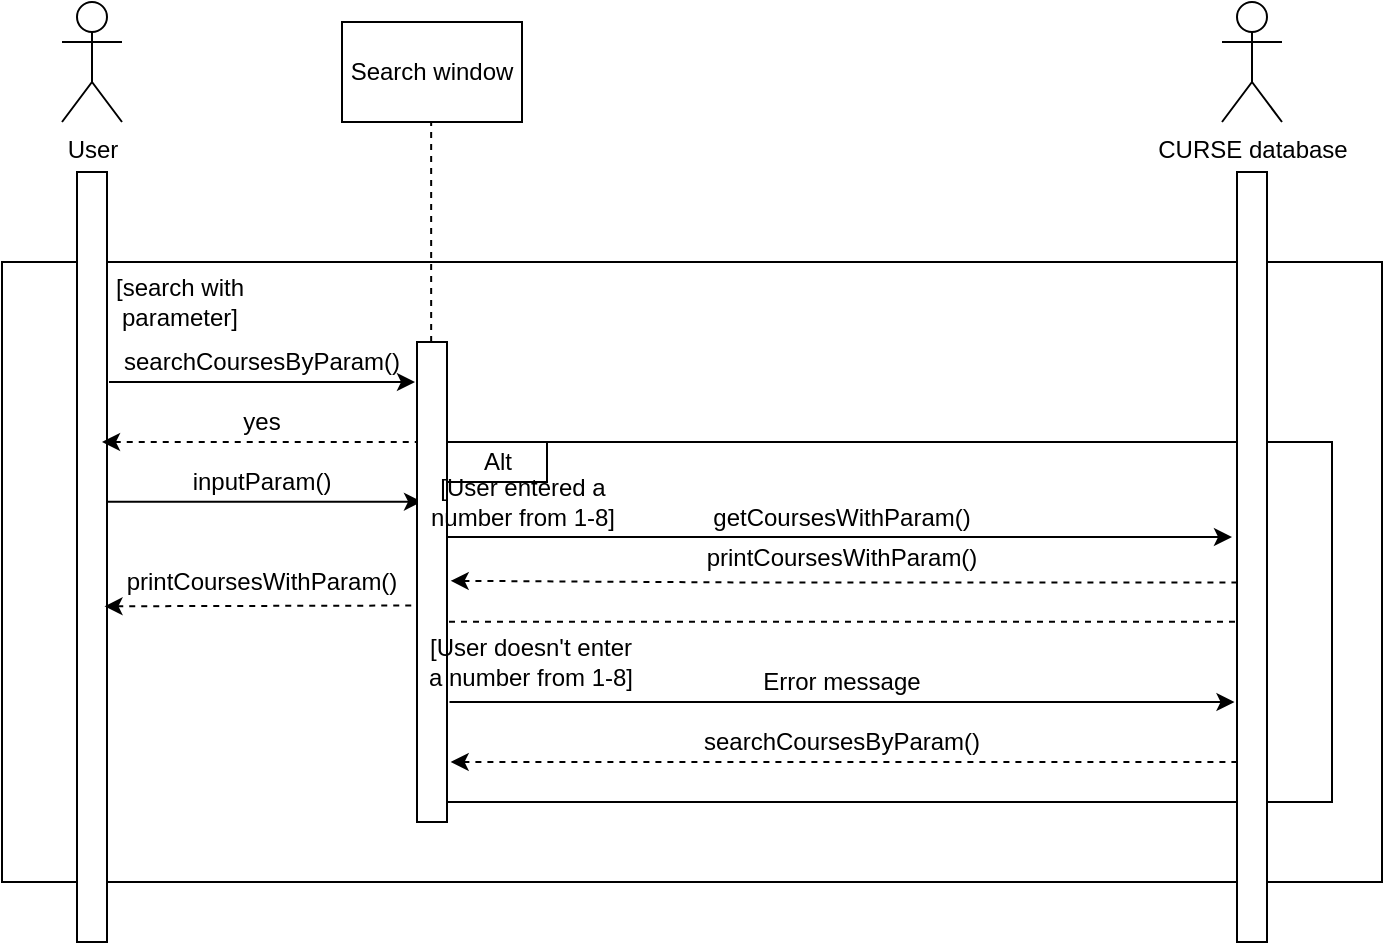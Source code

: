 <mxfile version="13.3.5" type="github">
  <diagram id="OSqjDJ4zqgI433JeDEP1" name="Page-1">
    <mxGraphModel dx="1221" dy="682" grid="1" gridSize="10" guides="1" tooltips="1" connect="1" arrows="1" fold="1" page="1" pageScale="1" pageWidth="850" pageHeight="1100" math="0" shadow="0">
      <root>
        <mxCell id="0" />
        <mxCell id="1" parent="0" />
        <mxCell id="GQ1CHVGQrhNlgqOtUQKt-1" value="" style="rounded=0;whiteSpace=wrap;html=1;" parent="1" vertex="1">
          <mxGeometry x="70" y="160" width="690" height="310" as="geometry" />
        </mxCell>
        <mxCell id="GQ1CHVGQrhNlgqOtUQKt-2" value="CURSE database&lt;br&gt;" style="shape=umlActor;verticalLabelPosition=bottom;labelBackgroundColor=#ffffff;verticalAlign=top;html=1;outlineConnect=0;" parent="1" vertex="1">
          <mxGeometry x="680" y="30" width="30" height="60" as="geometry" />
        </mxCell>
        <mxCell id="GQ1CHVGQrhNlgqOtUQKt-3" value="User" style="shape=umlActor;verticalLabelPosition=bottom;labelBackgroundColor=#ffffff;verticalAlign=top;html=1;outlineConnect=0;" parent="1" vertex="1">
          <mxGeometry x="100" y="30" width="30" height="60" as="geometry" />
        </mxCell>
        <mxCell id="GQ1CHVGQrhNlgqOtUQKt-4" value="" style="rounded=0;whiteSpace=wrap;html=1;" parent="1" vertex="1">
          <mxGeometry x="107.5" y="115" width="15" height="385" as="geometry" />
        </mxCell>
        <mxCell id="GQ1CHVGQrhNlgqOtUQKt-6" value="Search window" style="rounded=0;whiteSpace=wrap;html=1;" parent="1" vertex="1">
          <mxGeometry x="240" y="40" width="90" height="50" as="geometry" />
        </mxCell>
        <mxCell id="GQ1CHVGQrhNlgqOtUQKt-8" value="" style="endArrow=classic;html=1;" parent="1" edge="1">
          <mxGeometry width="50" height="50" relative="1" as="geometry">
            <mxPoint x="123.5" y="220" as="sourcePoint" />
            <mxPoint x="276.5" y="220" as="targetPoint" />
          </mxGeometry>
        </mxCell>
        <mxCell id="GQ1CHVGQrhNlgqOtUQKt-9" value="searchCoursesByParam()" style="text;html=1;strokeColor=none;fillColor=none;align=center;verticalAlign=middle;whiteSpace=wrap;rounded=0;" parent="1" vertex="1">
          <mxGeometry x="180" y="200" width="40" height="20" as="geometry" />
        </mxCell>
        <mxCell id="GQ1CHVGQrhNlgqOtUQKt-10" value="" style="endArrow=none;dashed=1;html=1;" parent="1" edge="1">
          <mxGeometry width="50" height="50" relative="1" as="geometry">
            <mxPoint x="284.58" y="200" as="sourcePoint" />
            <mxPoint x="284.58" y="90" as="targetPoint" />
          </mxGeometry>
        </mxCell>
        <mxCell id="GQ1CHVGQrhNlgqOtUQKt-15" value="printCoursesWithParam()" style="text;html=1;strokeColor=none;fillColor=none;align=center;verticalAlign=middle;whiteSpace=wrap;rounded=0;" parent="1" vertex="1">
          <mxGeometry x="180" y="310" width="40" height="20" as="geometry" />
        </mxCell>
        <mxCell id="GQ1CHVGQrhNlgqOtUQKt-17" value="[search with parameter]" style="text;html=1;strokeColor=none;fillColor=none;align=center;verticalAlign=middle;whiteSpace=wrap;rounded=0;" parent="1" vertex="1">
          <mxGeometry x="120" y="170" width="77.5" height="20" as="geometry" />
        </mxCell>
        <mxCell id="GQ1CHVGQrhNlgqOtUQKt-19" value="" style="endArrow=none;dashed=1;html=1;startArrow=classic;startFill=1;" parent="1" edge="1">
          <mxGeometry width="50" height="50" relative="1" as="geometry">
            <mxPoint x="120" y="250" as="sourcePoint" />
            <mxPoint x="277.5" y="250" as="targetPoint" />
          </mxGeometry>
        </mxCell>
        <mxCell id="GQ1CHVGQrhNlgqOtUQKt-20" value="" style="endArrow=classic;html=1;" parent="1" edge="1">
          <mxGeometry width="50" height="50" relative="1" as="geometry">
            <mxPoint x="122.5" y="279.83" as="sourcePoint" />
            <mxPoint x="280" y="279.83" as="targetPoint" />
          </mxGeometry>
        </mxCell>
        <mxCell id="GQ1CHVGQrhNlgqOtUQKt-22" value="inputParam()" style="text;html=1;strokeColor=none;fillColor=none;align=center;verticalAlign=middle;whiteSpace=wrap;rounded=0;" parent="1" vertex="1">
          <mxGeometry x="180" y="260" width="40" height="20" as="geometry" />
        </mxCell>
        <mxCell id="GQ1CHVGQrhNlgqOtUQKt-25" value="yes" style="text;html=1;strokeColor=none;fillColor=none;align=center;verticalAlign=middle;whiteSpace=wrap;rounded=0;" parent="1" vertex="1">
          <mxGeometry x="180" y="230" width="40" height="20" as="geometry" />
        </mxCell>
        <mxCell id="zsvslq3bVgtppBIuDZMO-1" value="" style="rounded=0;whiteSpace=wrap;html=1;" vertex="1" parent="1">
          <mxGeometry x="277.5" y="250" width="457.5" height="180" as="geometry" />
        </mxCell>
        <mxCell id="GQ1CHVGQrhNlgqOtUQKt-5" value="" style="rounded=0;whiteSpace=wrap;html=1;" parent="1" vertex="1">
          <mxGeometry x="687.5" y="115" width="15" height="385" as="geometry" />
        </mxCell>
        <mxCell id="GQ1CHVGQrhNlgqOtUQKt-12" value="getCoursesWithParam()" style="text;html=1;strokeColor=none;fillColor=none;align=center;verticalAlign=middle;whiteSpace=wrap;rounded=0;" parent="1" vertex="1">
          <mxGeometry x="470" y="277.5" width="40" height="20" as="geometry" />
        </mxCell>
        <mxCell id="GQ1CHVGQrhNlgqOtUQKt-14" value="printCoursesWithParam()" style="text;html=1;strokeColor=none;fillColor=none;align=center;verticalAlign=middle;whiteSpace=wrap;rounded=0;" parent="1" vertex="1">
          <mxGeometry x="470" y="297.5" width="40" height="20" as="geometry" />
        </mxCell>
        <mxCell id="GQ1CHVGQrhNlgqOtUQKt-13" value="" style="endArrow=none;dashed=1;html=1;startArrow=none;startFill=0;" parent="1" edge="1">
          <mxGeometry width="50" height="50" relative="1" as="geometry">
            <mxPoint x="293.5" y="339.83" as="sourcePoint" />
            <mxPoint x="687.5" y="339.83" as="targetPoint" />
            <Array as="points">
              <mxPoint x="452.5" y="339.83" />
            </Array>
          </mxGeometry>
        </mxCell>
        <mxCell id="GQ1CHVGQrhNlgqOtUQKt-7" value="" style="rounded=0;whiteSpace=wrap;html=1;" parent="1" vertex="1">
          <mxGeometry x="277.5" y="200" width="15" height="240" as="geometry" />
        </mxCell>
        <mxCell id="zsvslq3bVgtppBIuDZMO-4" value="Alt" style="rounded=0;whiteSpace=wrap;html=1;" vertex="1" parent="1">
          <mxGeometry x="292.5" y="250" width="50" height="20" as="geometry" />
        </mxCell>
        <mxCell id="zsvslq3bVgtppBIuDZMO-5" value="" style="endArrow=classic;html=1;exitX=0.93;exitY=0.361;exitDx=0;exitDy=0;exitPerimeter=0;" edge="1" parent="1">
          <mxGeometry width="50" height="50" relative="1" as="geometry">
            <mxPoint x="292.5" y="297.5" as="sourcePoint" />
            <mxPoint x="685" y="297.5" as="targetPoint" />
            <Array as="points" />
          </mxGeometry>
        </mxCell>
        <mxCell id="zsvslq3bVgtppBIuDZMO-8" value="[User entered a number from 1-8]" style="text;html=1;strokeColor=none;fillColor=none;align=center;verticalAlign=middle;whiteSpace=wrap;rounded=0;" vertex="1" parent="1">
          <mxGeometry x="277.5" y="270" width="105" height="20" as="geometry" />
        </mxCell>
        <mxCell id="zsvslq3bVgtppBIuDZMO-9" value="" style="endArrow=none;dashed=1;html=1;startArrow=classic;startFill=1;exitX=0.917;exitY=0.564;exitDx=0;exitDy=0;exitPerimeter=0;entryX=0.023;entryY=0.549;entryDx=0;entryDy=0;entryPerimeter=0;" edge="1" parent="1" source="GQ1CHVGQrhNlgqOtUQKt-4" target="GQ1CHVGQrhNlgqOtUQKt-7">
          <mxGeometry width="50" height="50" relative="1" as="geometry">
            <mxPoint x="120" y="325" as="sourcePoint" />
            <mxPoint x="277.5" y="325" as="targetPoint" />
          </mxGeometry>
        </mxCell>
        <mxCell id="zsvslq3bVgtppBIuDZMO-10" value="[User doesn&#39;t enter a number from 1-8]" style="text;html=1;strokeColor=none;fillColor=none;align=center;verticalAlign=middle;whiteSpace=wrap;rounded=0;" vertex="1" parent="1">
          <mxGeometry x="277.5" y="350" width="112.5" height="20" as="geometry" />
        </mxCell>
        <mxCell id="zsvslq3bVgtppBIuDZMO-11" value="" style="endArrow=classic;html=1;exitX=0.93;exitY=0.361;exitDx=0;exitDy=0;exitPerimeter=0;" edge="1" parent="1">
          <mxGeometry width="50" height="50" relative="1" as="geometry">
            <mxPoint x="293.75" y="380" as="sourcePoint" />
            <mxPoint x="686.25" y="380" as="targetPoint" />
            <Array as="points" />
          </mxGeometry>
        </mxCell>
        <mxCell id="zsvslq3bVgtppBIuDZMO-12" value="" style="endArrow=none;dashed=1;html=1;startArrow=classic;startFill=1;exitX=1.122;exitY=0.875;exitDx=0;exitDy=0;exitPerimeter=0;" edge="1" parent="1" source="GQ1CHVGQrhNlgqOtUQKt-7">
          <mxGeometry width="50" height="50" relative="1" as="geometry">
            <mxPoint x="294.325" y="411.68" as="sourcePoint" />
            <mxPoint x="687.5" y="410.0" as="targetPoint" />
            <Array as="points">
              <mxPoint x="452.5" y="410" />
            </Array>
          </mxGeometry>
        </mxCell>
        <mxCell id="zsvslq3bVgtppBIuDZMO-14" value="Error message" style="text;html=1;strokeColor=none;fillColor=none;align=center;verticalAlign=middle;whiteSpace=wrap;rounded=0;" vertex="1" parent="1">
          <mxGeometry x="445" y="360" width="90" height="20" as="geometry" />
        </mxCell>
        <mxCell id="zsvslq3bVgtppBIuDZMO-16" value="searchCoursesByParam()" style="text;html=1;strokeColor=none;fillColor=none;align=center;verticalAlign=middle;whiteSpace=wrap;rounded=0;" vertex="1" parent="1">
          <mxGeometry x="470" y="390" width="40" height="20" as="geometry" />
        </mxCell>
        <mxCell id="zsvslq3bVgtppBIuDZMO-18" value="" style="endArrow=none;dashed=1;html=1;startArrow=classic;startFill=1;exitX=1.001;exitY=0.472;exitDx=0;exitDy=0;exitPerimeter=0;" edge="1" parent="1">
          <mxGeometry width="50" height="50" relative="1" as="geometry">
            <mxPoint x="294.345" y="319.41" as="sourcePoint" />
            <mxPoint x="687.5" y="320.29" as="targetPoint" />
            <Array as="points">
              <mxPoint x="452.5" y="320.29" />
            </Array>
          </mxGeometry>
        </mxCell>
      </root>
    </mxGraphModel>
  </diagram>
</mxfile>
